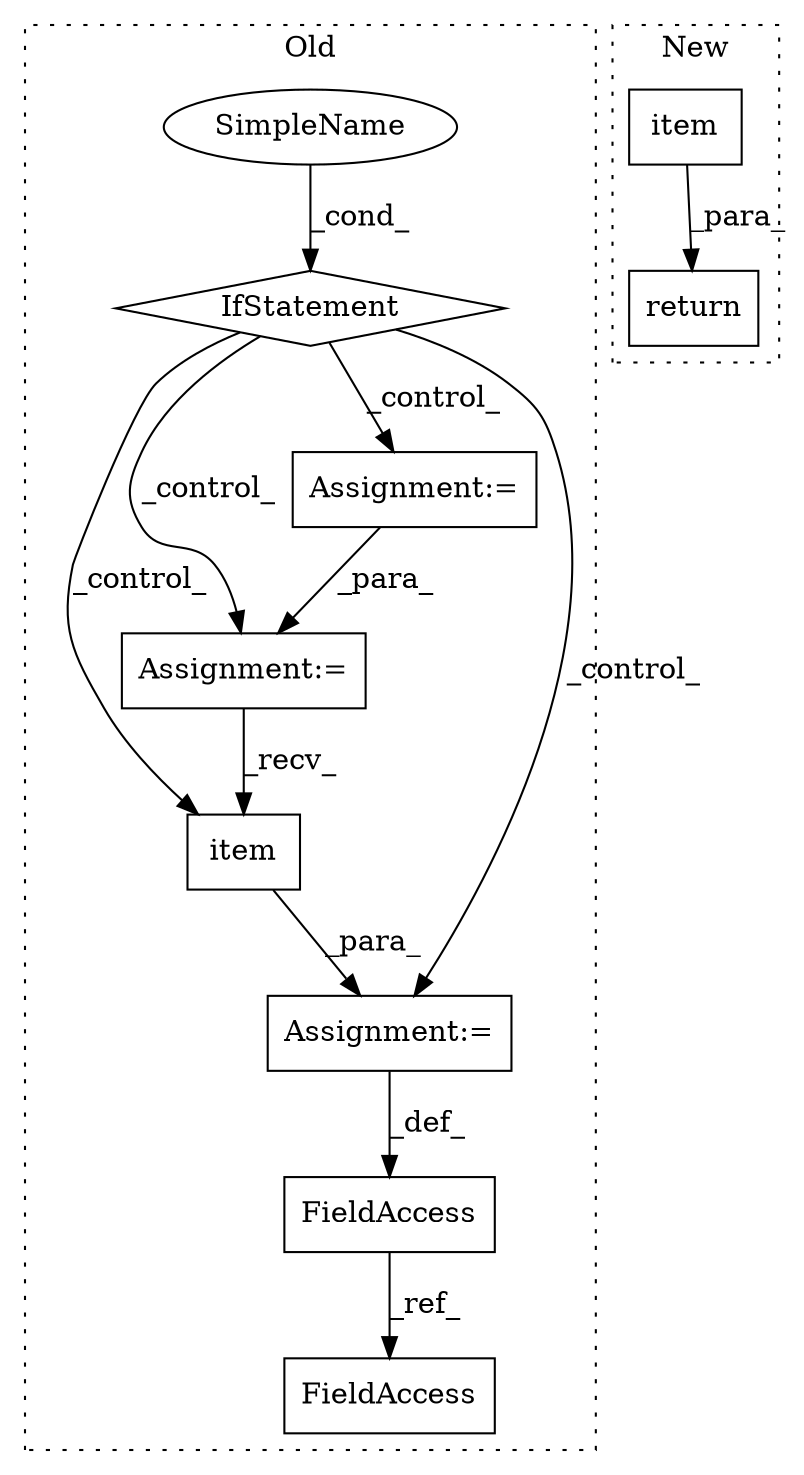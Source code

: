 digraph G {
subgraph cluster0 {
1 [label="item" a="32" s="1417" l="6" shape="box"];
3 [label="Assignment:=" a="7" s="1368" l="12" shape="box"];
4 [label="Assignment:=" a="7" s="1339" l="1" shape="box"];
5 [label="SimpleName" a="42" s="" l="" shape="ellipse"];
6 [label="FieldAccess" a="22" s="1515" l="14" shape="box"];
7 [label="FieldAccess" a="22" s="1550" l="14" shape="box"];
8 [label="IfStatement" a="25" s="1265,1294" l="4,2" shape="diamond"];
9 [label="Assignment:=" a="7" s="1486" l="21" shape="box"];
label = "Old";
style="dotted";
}
subgraph cluster1 {
2 [label="item" a="32" s="868" l="6" shape="box"];
10 [label="return" a="41" s="834" l="7" shape="box"];
label = "New";
style="dotted";
}
1 -> 3 [label="_para_"];
2 -> 10 [label="_para_"];
3 -> 6 [label="_def_"];
4 -> 9 [label="_para_"];
5 -> 8 [label="_cond_"];
6 -> 7 [label="_ref_"];
8 -> 4 [label="_control_"];
8 -> 3 [label="_control_"];
8 -> 9 [label="_control_"];
8 -> 1 [label="_control_"];
9 -> 1 [label="_recv_"];
}